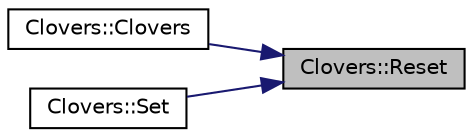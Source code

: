 digraph "Clovers::Reset"
{
 // LATEX_PDF_SIZE
  edge [fontname="Helvetica",fontsize="10",labelfontname="Helvetica",labelfontsize="10"];
  node [fontname="Helvetica",fontsize="10",shape=record];
  rankdir="RL";
  Node1 [label="Clovers::Reset",height=0.2,width=0.4,color="black", fillcolor="grey75", style="filled", fontcolor="black",tooltip=" "];
  Node1 -> Node2 [dir="back",color="midnightblue",fontsize="10",style="solid",fontname="Helvetica"];
  Node2 [label="Clovers::Clovers",height=0.2,width=0.4,color="black", fillcolor="white", style="filled",URL="$class_clovers.html#addcd7785b41aec6be8988166a5b04fa0",tooltip=" "];
  Node1 -> Node3 [dir="back",color="midnightblue",fontsize="10",style="solid",fontname="Helvetica"];
  Node3 [label="Clovers::Set",height=0.2,width=0.4,color="black", fillcolor="white", style="filled",URL="$class_clovers.html#a977acc3d37abce501ac0e064d2dbf3f9",tooltip=" "];
}
